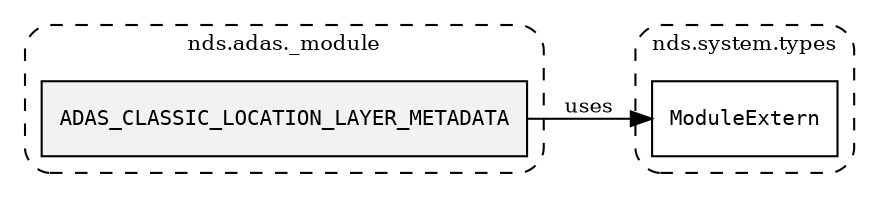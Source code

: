 /**
 * This dot file creates symbol collaboration diagram for ADAS_CLASSIC_LOCATION_LAYER_METADATA.
 */
digraph ZSERIO
{
    node [shape=box, fontsize=10];
    rankdir="LR";
    fontsize=10;
    tooltip="ADAS_CLASSIC_LOCATION_LAYER_METADATA collaboration diagram";

    subgraph "cluster_nds.adas._module"
    {
        style="dashed, rounded";
        label="nds.adas._module";
        tooltip="Package nds.adas._module";
        href="../../../content/packages/nds.adas._module.html#Package-nds-adas-_module";
        target="_parent";

        "ADAS_CLASSIC_LOCATION_LAYER_METADATA" [style="filled", fillcolor="#0000000D", target="_parent", label=<<font face="monospace"><table align="center" border="0" cellspacing="0" cellpadding="0"><tr><td href="../../../content/packages/nds.adas._module.html#Constant-ADAS_CLASSIC_LOCATION_LAYER_METADATA" title="Constant defined in nds.adas._module">ADAS_CLASSIC_LOCATION_LAYER_METADATA</td></tr></table></font>>];
    }

    subgraph "cluster_nds.system.types"
    {
        style="dashed, rounded";
        label="nds.system.types";
        tooltip="Package nds.system.types";
        href="../../../content/packages/nds.system.types.html#Package-nds-system-types";
        target="_parent";

        "ModuleExtern" [target="_parent", label=<<font face="monospace"><table align="center" border="0" cellspacing="0" cellpadding="0"><tr><td href="../../../content/packages/nds.system.types.html#Subtype-ModuleExtern" title="Subtype defined in nds.system.types">ModuleExtern</td></tr></table></font>>];
    }

    "ADAS_CLASSIC_LOCATION_LAYER_METADATA" -> "ModuleExtern" [label="uses", fontsize=10];
}
